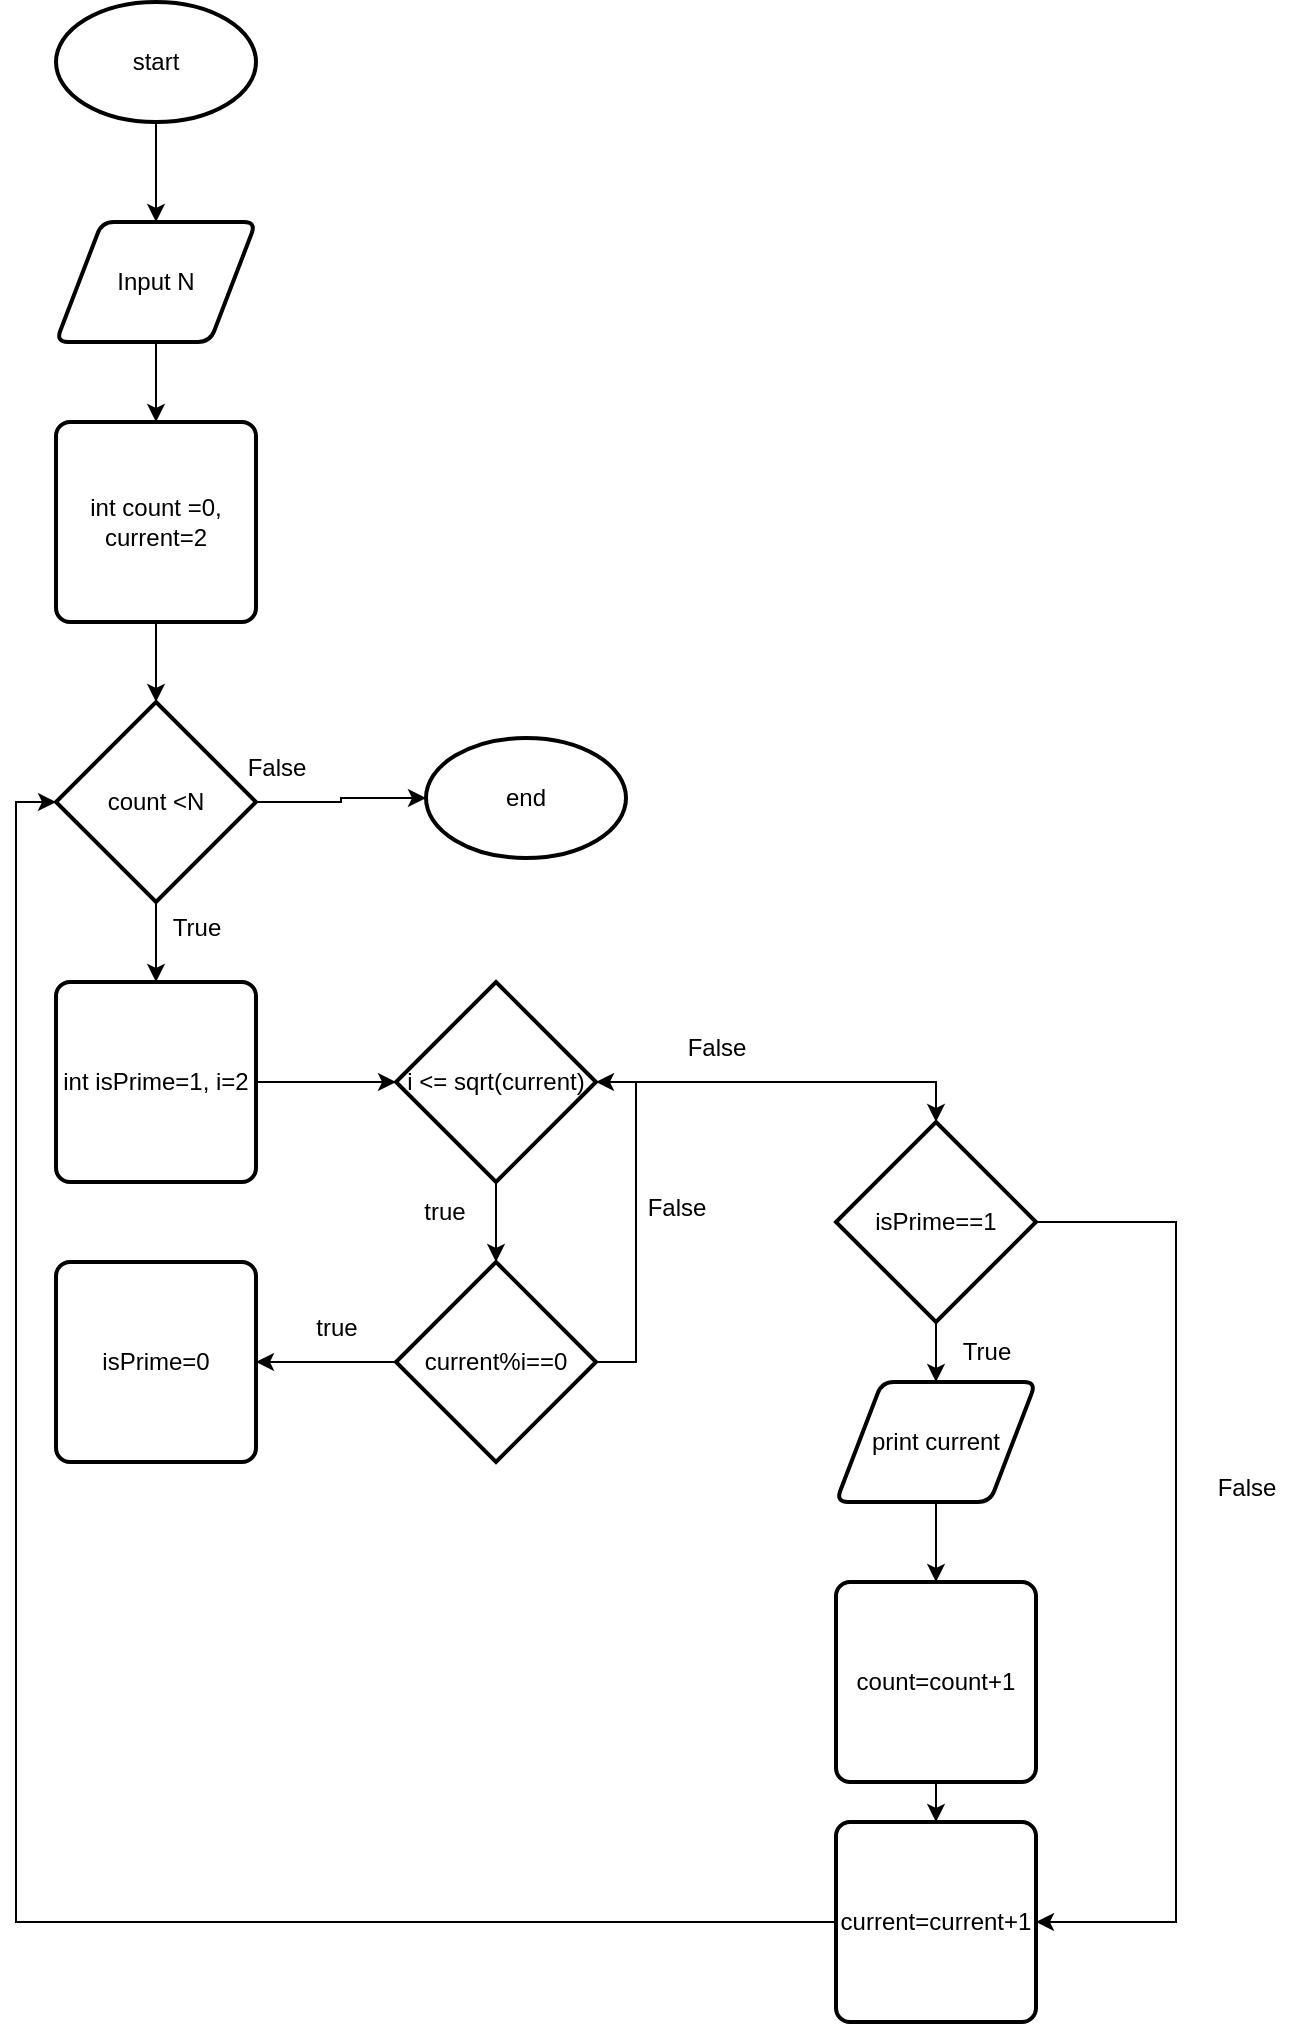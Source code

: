 <mxfile version="25.0.3">
  <diagram id="C5RBs43oDa-KdzZeNtuy" name="Page-1">
    <mxGraphModel dx="1009" dy="619" grid="1" gridSize="10" guides="1" tooltips="1" connect="1" arrows="1" fold="1" page="1" pageScale="1" pageWidth="827" pageHeight="1169" math="0" shadow="0">
      <root>
        <mxCell id="WIyWlLk6GJQsqaUBKTNV-0" />
        <mxCell id="WIyWlLk6GJQsqaUBKTNV-1" parent="WIyWlLk6GJQsqaUBKTNV-0" />
        <mxCell id="aAMVkr43ykBePU5nD_kj-2" style="edgeStyle=orthogonalEdgeStyle;rounded=0;orthogonalLoop=1;jettySize=auto;html=1;entryX=0.5;entryY=0;entryDx=0;entryDy=0;exitX=0.5;exitY=1;exitDx=0;exitDy=0;exitPerimeter=0;" parent="WIyWlLk6GJQsqaUBKTNV-1" source="E9EsrFgINIFxL9jBBvPJ-0" target="aAMVkr43ykBePU5nD_kj-3" edge="1">
          <mxGeometry relative="1" as="geometry">
            <mxPoint x="250" y="210" as="targetPoint" />
            <mxPoint x="250" y="130" as="sourcePoint" />
          </mxGeometry>
        </mxCell>
        <mxCell id="aAMVkr43ykBePU5nD_kj-4" style="edgeStyle=orthogonalEdgeStyle;rounded=0;orthogonalLoop=1;jettySize=auto;html=1;" parent="WIyWlLk6GJQsqaUBKTNV-1" source="aAMVkr43ykBePU5nD_kj-3" target="aAMVkr43ykBePU5nD_kj-5" edge="1">
          <mxGeometry relative="1" as="geometry">
            <mxPoint x="250" y="280" as="targetPoint" />
          </mxGeometry>
        </mxCell>
        <mxCell id="aAMVkr43ykBePU5nD_kj-3" value="Input N" style="shape=parallelogram;html=1;strokeWidth=2;perimeter=parallelogramPerimeter;whiteSpace=wrap;rounded=1;arcSize=12;size=0.23;" parent="WIyWlLk6GJQsqaUBKTNV-1" vertex="1">
          <mxGeometry x="200" y="170" width="100" height="60" as="geometry" />
        </mxCell>
        <mxCell id="aAMVkr43ykBePU5nD_kj-6" style="edgeStyle=orthogonalEdgeStyle;rounded=0;orthogonalLoop=1;jettySize=auto;html=1;" parent="WIyWlLk6GJQsqaUBKTNV-1" source="aAMVkr43ykBePU5nD_kj-5" target="aAMVkr43ykBePU5nD_kj-7" edge="1">
          <mxGeometry relative="1" as="geometry">
            <mxPoint x="250" y="420" as="targetPoint" />
          </mxGeometry>
        </mxCell>
        <mxCell id="aAMVkr43ykBePU5nD_kj-5" value="int count =0, current=2" style="rounded=1;whiteSpace=wrap;html=1;absoluteArcSize=1;arcSize=14;strokeWidth=2;" parent="WIyWlLk6GJQsqaUBKTNV-1" vertex="1">
          <mxGeometry x="200" y="270" width="100" height="100" as="geometry" />
        </mxCell>
        <mxCell id="aAMVkr43ykBePU5nD_kj-8" style="edgeStyle=orthogonalEdgeStyle;rounded=0;orthogonalLoop=1;jettySize=auto;html=1;" parent="WIyWlLk6GJQsqaUBKTNV-1" source="aAMVkr43ykBePU5nD_kj-7" target="aAMVkr43ykBePU5nD_kj-9" edge="1">
          <mxGeometry relative="1" as="geometry">
            <mxPoint x="250" y="560" as="targetPoint" />
          </mxGeometry>
        </mxCell>
        <mxCell id="aAMVkr43ykBePU5nD_kj-13" style="edgeStyle=orthogonalEdgeStyle;rounded=0;orthogonalLoop=1;jettySize=auto;html=1;entryX=0;entryY=0.5;entryDx=0;entryDy=0;entryPerimeter=0;" parent="WIyWlLk6GJQsqaUBKTNV-1" source="aAMVkr43ykBePU5nD_kj-7" target="E9EsrFgINIFxL9jBBvPJ-1" edge="1">
          <mxGeometry relative="1" as="geometry">
            <mxPoint x="380" y="460" as="targetPoint" />
          </mxGeometry>
        </mxCell>
        <mxCell id="aAMVkr43ykBePU5nD_kj-7" value="count &amp;lt;N" style="strokeWidth=2;html=1;shape=mxgraph.flowchart.decision;whiteSpace=wrap;" parent="WIyWlLk6GJQsqaUBKTNV-1" vertex="1">
          <mxGeometry x="200" y="410" width="100" height="100" as="geometry" />
        </mxCell>
        <mxCell id="aAMVkr43ykBePU5nD_kj-10" style="edgeStyle=orthogonalEdgeStyle;rounded=0;orthogonalLoop=1;jettySize=auto;html=1;" parent="WIyWlLk6GJQsqaUBKTNV-1" source="aAMVkr43ykBePU5nD_kj-9" edge="1">
          <mxGeometry relative="1" as="geometry">
            <mxPoint x="370" y="600" as="targetPoint" />
          </mxGeometry>
        </mxCell>
        <mxCell id="aAMVkr43ykBePU5nD_kj-9" value="int isPrime=1, i=2" style="rounded=1;whiteSpace=wrap;html=1;absoluteArcSize=1;arcSize=14;strokeWidth=2;" parent="WIyWlLk6GJQsqaUBKTNV-1" vertex="1">
          <mxGeometry x="200" y="550" width="100" height="100" as="geometry" />
        </mxCell>
        <mxCell id="aAMVkr43ykBePU5nD_kj-17" style="edgeStyle=orthogonalEdgeStyle;rounded=0;orthogonalLoop=1;jettySize=auto;html=1;" parent="WIyWlLk6GJQsqaUBKTNV-1" source="aAMVkr43ykBePU5nD_kj-12" target="aAMVkr43ykBePU5nD_kj-18" edge="1">
          <mxGeometry relative="1" as="geometry">
            <mxPoint x="420" y="720" as="targetPoint" />
          </mxGeometry>
        </mxCell>
        <mxCell id="aAMVkr43ykBePU5nD_kj-29" style="edgeStyle=orthogonalEdgeStyle;rounded=0;orthogonalLoop=1;jettySize=auto;html=1;entryX=0.5;entryY=0;entryDx=0;entryDy=0;entryPerimeter=0;" parent="WIyWlLk6GJQsqaUBKTNV-1" source="aAMVkr43ykBePU5nD_kj-12" target="aAMVkr43ykBePU5nD_kj-30" edge="1">
          <mxGeometry relative="1" as="geometry">
            <mxPoint x="640" y="690" as="targetPoint" />
          </mxGeometry>
        </mxCell>
        <mxCell id="aAMVkr43ykBePU5nD_kj-12" value="i &amp;lt;= sqrt(current)" style="strokeWidth=2;html=1;shape=mxgraph.flowchart.decision;whiteSpace=wrap;" parent="WIyWlLk6GJQsqaUBKTNV-1" vertex="1">
          <mxGeometry x="370" y="550" width="100" height="100" as="geometry" />
        </mxCell>
        <mxCell id="aAMVkr43ykBePU5nD_kj-14" value="True" style="text;html=1;align=center;verticalAlign=middle;resizable=0;points=[];autosize=1;strokeColor=none;fillColor=none;" parent="WIyWlLk6GJQsqaUBKTNV-1" vertex="1">
          <mxGeometry x="245" y="508" width="50" height="30" as="geometry" />
        </mxCell>
        <mxCell id="aAMVkr43ykBePU5nD_kj-15" value="False" style="text;html=1;align=center;verticalAlign=middle;resizable=0;points=[];autosize=1;strokeColor=none;fillColor=none;" parent="WIyWlLk6GJQsqaUBKTNV-1" vertex="1">
          <mxGeometry x="285" y="428" width="50" height="30" as="geometry" />
        </mxCell>
        <mxCell id="aAMVkr43ykBePU5nD_kj-19" style="edgeStyle=orthogonalEdgeStyle;rounded=0;orthogonalLoop=1;jettySize=auto;html=1;" parent="WIyWlLk6GJQsqaUBKTNV-1" source="aAMVkr43ykBePU5nD_kj-18" target="aAMVkr43ykBePU5nD_kj-20" edge="1">
          <mxGeometry relative="1" as="geometry">
            <mxPoint x="330" y="720" as="targetPoint" />
          </mxGeometry>
        </mxCell>
        <mxCell id="aAMVkr43ykBePU5nD_kj-18" value="current%i==0" style="strokeWidth=2;html=1;shape=mxgraph.flowchart.decision;whiteSpace=wrap;" parent="WIyWlLk6GJQsqaUBKTNV-1" vertex="1">
          <mxGeometry x="370" y="690" width="100" height="100" as="geometry" />
        </mxCell>
        <mxCell id="aAMVkr43ykBePU5nD_kj-20" value="isPrime=0" style="rounded=1;whiteSpace=wrap;html=1;absoluteArcSize=1;arcSize=14;strokeWidth=2;" parent="WIyWlLk6GJQsqaUBKTNV-1" vertex="1">
          <mxGeometry x="200" y="690" width="100" height="100" as="geometry" />
        </mxCell>
        <mxCell id="aAMVkr43ykBePU5nD_kj-21" value="true" style="text;html=1;align=center;verticalAlign=middle;resizable=0;points=[];autosize=1;strokeColor=none;fillColor=none;" parent="WIyWlLk6GJQsqaUBKTNV-1" vertex="1">
          <mxGeometry x="374" y="650" width="40" height="30" as="geometry" />
        </mxCell>
        <mxCell id="aAMVkr43ykBePU5nD_kj-22" value="true" style="text;html=1;align=center;verticalAlign=middle;resizable=0;points=[];autosize=1;strokeColor=none;fillColor=none;" parent="WIyWlLk6GJQsqaUBKTNV-1" vertex="1">
          <mxGeometry x="320" y="708" width="40" height="30" as="geometry" />
        </mxCell>
        <mxCell id="aAMVkr43ykBePU5nD_kj-23" style="edgeStyle=orthogonalEdgeStyle;rounded=0;orthogonalLoop=1;jettySize=auto;html=1;entryX=1;entryY=0.5;entryDx=0;entryDy=0;entryPerimeter=0;" parent="WIyWlLk6GJQsqaUBKTNV-1" source="aAMVkr43ykBePU5nD_kj-18" target="aAMVkr43ykBePU5nD_kj-12" edge="1">
          <mxGeometry relative="1" as="geometry">
            <Array as="points">
              <mxPoint x="490" y="740" />
              <mxPoint x="490" y="600" />
            </Array>
          </mxGeometry>
        </mxCell>
        <mxCell id="aAMVkr43ykBePU5nD_kj-26" value="False" style="text;html=1;align=center;verticalAlign=middle;resizable=0;points=[];autosize=1;strokeColor=none;fillColor=none;" parent="WIyWlLk6GJQsqaUBKTNV-1" vertex="1">
          <mxGeometry x="485" y="648" width="50" height="30" as="geometry" />
        </mxCell>
        <mxCell id="aAMVkr43ykBePU5nD_kj-28" value="False" style="text;html=1;align=center;verticalAlign=middle;resizable=0;points=[];autosize=1;strokeColor=none;fillColor=none;" parent="WIyWlLk6GJQsqaUBKTNV-1" vertex="1">
          <mxGeometry x="505" y="568" width="50" height="30" as="geometry" />
        </mxCell>
        <mxCell id="aAMVkr43ykBePU5nD_kj-31" style="edgeStyle=orthogonalEdgeStyle;rounded=0;orthogonalLoop=1;jettySize=auto;html=1;" parent="WIyWlLk6GJQsqaUBKTNV-1" source="aAMVkr43ykBePU5nD_kj-30" target="aAMVkr43ykBePU5nD_kj-32" edge="1">
          <mxGeometry relative="1" as="geometry">
            <mxPoint x="640" y="780" as="targetPoint" />
          </mxGeometry>
        </mxCell>
        <mxCell id="aAMVkr43ykBePU5nD_kj-38" style="edgeStyle=orthogonalEdgeStyle;rounded=0;orthogonalLoop=1;jettySize=auto;html=1;entryX=1;entryY=0.5;entryDx=0;entryDy=0;" parent="WIyWlLk6GJQsqaUBKTNV-1" source="aAMVkr43ykBePU5nD_kj-30" target="aAMVkr43ykBePU5nD_kj-37" edge="1">
          <mxGeometry relative="1" as="geometry">
            <Array as="points">
              <mxPoint x="760" y="670" />
              <mxPoint x="760" y="1020" />
            </Array>
          </mxGeometry>
        </mxCell>
        <mxCell id="aAMVkr43ykBePU5nD_kj-30" value="isPrime==1" style="strokeWidth=2;html=1;shape=mxgraph.flowchart.decision;whiteSpace=wrap;" parent="WIyWlLk6GJQsqaUBKTNV-1" vertex="1">
          <mxGeometry x="590" y="620" width="100" height="100" as="geometry" />
        </mxCell>
        <mxCell id="aAMVkr43ykBePU5nD_kj-34" style="edgeStyle=orthogonalEdgeStyle;rounded=0;orthogonalLoop=1;jettySize=auto;html=1;" parent="WIyWlLk6GJQsqaUBKTNV-1" source="aAMVkr43ykBePU5nD_kj-32" target="aAMVkr43ykBePU5nD_kj-35" edge="1">
          <mxGeometry relative="1" as="geometry">
            <mxPoint x="640" y="860" as="targetPoint" />
          </mxGeometry>
        </mxCell>
        <mxCell id="aAMVkr43ykBePU5nD_kj-32" value="print current" style="shape=parallelogram;html=1;strokeWidth=2;perimeter=parallelogramPerimeter;whiteSpace=wrap;rounded=1;arcSize=12;size=0.23;" parent="WIyWlLk6GJQsqaUBKTNV-1" vertex="1">
          <mxGeometry x="590" y="750" width="100" height="60" as="geometry" />
        </mxCell>
        <mxCell id="aAMVkr43ykBePU5nD_kj-33" value="True" style="text;html=1;align=center;verticalAlign=middle;resizable=0;points=[];autosize=1;strokeColor=none;fillColor=none;" parent="WIyWlLk6GJQsqaUBKTNV-1" vertex="1">
          <mxGeometry x="640" y="720" width="50" height="30" as="geometry" />
        </mxCell>
        <mxCell id="aAMVkr43ykBePU5nD_kj-36" style="edgeStyle=orthogonalEdgeStyle;rounded=0;orthogonalLoop=1;jettySize=auto;html=1;" parent="WIyWlLk6GJQsqaUBKTNV-1" source="aAMVkr43ykBePU5nD_kj-35" target="aAMVkr43ykBePU5nD_kj-37" edge="1">
          <mxGeometry relative="1" as="geometry">
            <mxPoint x="640" y="1020" as="targetPoint" />
          </mxGeometry>
        </mxCell>
        <mxCell id="aAMVkr43ykBePU5nD_kj-35" value="count=count+1" style="rounded=1;whiteSpace=wrap;html=1;absoluteArcSize=1;arcSize=14;strokeWidth=2;" parent="WIyWlLk6GJQsqaUBKTNV-1" vertex="1">
          <mxGeometry x="590" y="850" width="100" height="100" as="geometry" />
        </mxCell>
        <mxCell id="aAMVkr43ykBePU5nD_kj-37" value="current=current+1" style="rounded=1;whiteSpace=wrap;html=1;absoluteArcSize=1;arcSize=14;strokeWidth=2;" parent="WIyWlLk6GJQsqaUBKTNV-1" vertex="1">
          <mxGeometry x="590" y="970" width="100" height="100" as="geometry" />
        </mxCell>
        <mxCell id="aAMVkr43ykBePU5nD_kj-40" value="False" style="text;html=1;align=center;verticalAlign=middle;resizable=0;points=[];autosize=1;strokeColor=none;fillColor=none;" parent="WIyWlLk6GJQsqaUBKTNV-1" vertex="1">
          <mxGeometry x="770" y="788" width="50" height="30" as="geometry" />
        </mxCell>
        <mxCell id="aAMVkr43ykBePU5nD_kj-41" style="edgeStyle=orthogonalEdgeStyle;rounded=0;orthogonalLoop=1;jettySize=auto;html=1;entryX=0;entryY=0.5;entryDx=0;entryDy=0;entryPerimeter=0;" parent="WIyWlLk6GJQsqaUBKTNV-1" source="aAMVkr43ykBePU5nD_kj-37" target="aAMVkr43ykBePU5nD_kj-7" edge="1">
          <mxGeometry relative="1" as="geometry" />
        </mxCell>
        <mxCell id="E9EsrFgINIFxL9jBBvPJ-0" value="start" style="strokeWidth=2;html=1;shape=mxgraph.flowchart.start_1;whiteSpace=wrap;" vertex="1" parent="WIyWlLk6GJQsqaUBKTNV-1">
          <mxGeometry x="200" y="60" width="100" height="60" as="geometry" />
        </mxCell>
        <mxCell id="E9EsrFgINIFxL9jBBvPJ-1" value="end" style="strokeWidth=2;html=1;shape=mxgraph.flowchart.start_1;whiteSpace=wrap;" vertex="1" parent="WIyWlLk6GJQsqaUBKTNV-1">
          <mxGeometry x="385" y="428" width="100" height="60" as="geometry" />
        </mxCell>
      </root>
    </mxGraphModel>
  </diagram>
</mxfile>
